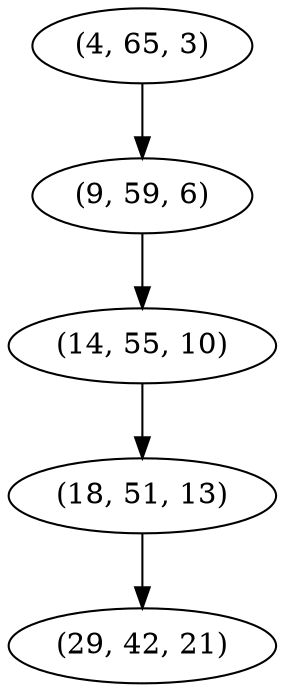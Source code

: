 digraph tree {
    "(4, 65, 3)";
    "(9, 59, 6)";
    "(14, 55, 10)";
    "(18, 51, 13)";
    "(29, 42, 21)";
    "(4, 65, 3)" -> "(9, 59, 6)";
    "(9, 59, 6)" -> "(14, 55, 10)";
    "(14, 55, 10)" -> "(18, 51, 13)";
    "(18, 51, 13)" -> "(29, 42, 21)";
}
